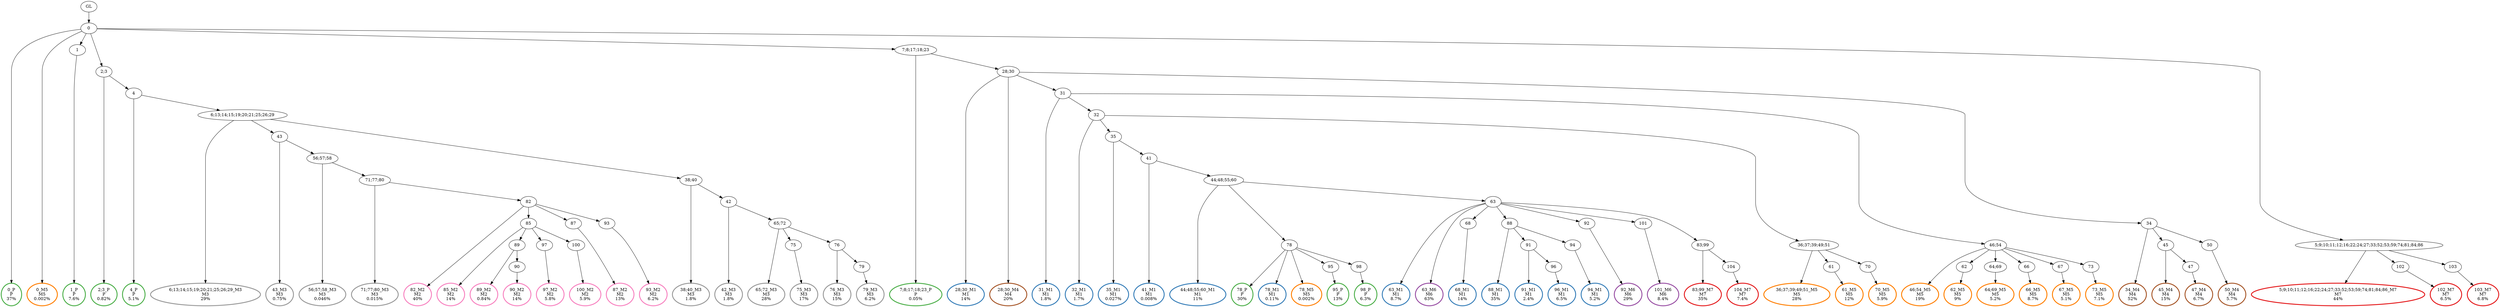 digraph T {
	{
		rank=same
		119 [penwidth=3,colorscheme=set19,color=3,label="0_P\nP\n37%"]
		117 [penwidth=3,colorscheme=set19,color=3,label="1_P\nP\n7.6%"]
		115 [penwidth=3,colorscheme=set19,color=3,label="2;3_P\nP\n0.82%"]
		113 [penwidth=3,colorscheme=set19,color=3,label="4_P\nP\n5.1%"]
		111 [penwidth=3,colorscheme=set19,color=3,label="7;8;17;18;23_P\nP\n0.05%"]
		103 [penwidth=3,colorscheme=set19,color=3,label="78_P\nP\n30%"]
		101 [penwidth=3,colorscheme=set19,color=3,label="95_P\nP\n13%"]
		99 [penwidth=3,colorscheme=set19,color=3,label="98_P\nP\n6.3%"]
		98 [penwidth=3,colorscheme=set19,color=2,label="28;30_M1\nM1\n14%"]
		97 [penwidth=3,colorscheme=set19,color=2,label="31_M1\nM1\n1.8%"]
		96 [penwidth=3,colorscheme=set19,color=2,label="32_M1\nM1\n1.7%"]
		95 [penwidth=3,colorscheme=set19,color=2,label="35_M1\nM1\n0.027%"]
		94 [penwidth=3,colorscheme=set19,color=2,label="41_M1\nM1\n0.008%"]
		93 [penwidth=3,colorscheme=set19,color=2,label="44;48;55;60_M1\nM1\n11%"]
		91 [penwidth=3,colorscheme=set19,color=2,label="63_M1\nM1\n8.7%"]
		89 [penwidth=3,colorscheme=set19,color=2,label="68_M1\nM1\n14%"]
		87 [penwidth=3,colorscheme=set19,color=2,label="88_M1\nM1\n35%"]
		85 [penwidth=3,colorscheme=set19,color=2,label="91_M1\nM1\n2.4%"]
		83 [penwidth=3,colorscheme=set19,color=2,label="96_M1\nM1\n6.5%"]
		81 [penwidth=3,colorscheme=set19,color=2,label="94_M1\nM1\n5.2%"]
		80 [penwidth=3,colorscheme=set19,color=2,label="78_M1\nM1\n0.11%"]
		74 [penwidth=3,colorscheme=set19,color=8,label="82_M2\nM2\n40%"]
		72 [penwidth=3,colorscheme=set19,color=8,label="85_M2\nM2\n14%"]
		70 [penwidth=3,colorscheme=set19,color=8,label="89_M2\nM2\n0.84%"]
		68 [penwidth=3,colorscheme=set19,color=8,label="90_M2\nM2\n14%"]
		66 [penwidth=3,colorscheme=set19,color=8,label="97_M2\nM2\n5.8%"]
		64 [penwidth=3,colorscheme=set19,color=8,label="100_M2\nM2\n5.9%"]
		62 [penwidth=3,colorscheme=set19,color=8,label="87_M2\nM2\n13%"]
		60 [penwidth=3,colorscheme=set19,color=8,label="93_M2\nM2\n6.2%"]
		59 [penwidth=3,colorscheme=set19,color=9,label="6;13;14;15;19;20;21;25;26;29_M3\nM3\n29%"]
		57 [penwidth=3,colorscheme=set19,color=9,label="38;40_M3\nM3\n1.8%"]
		55 [penwidth=3,colorscheme=set19,color=9,label="42_M3\nM3\n1.8%"]
		53 [penwidth=3,colorscheme=set19,color=9,label="65;72_M3\nM3\n28%"]
		51 [penwidth=3,colorscheme=set19,color=9,label="75_M3\nM3\n17%"]
		49 [penwidth=3,colorscheme=set19,color=9,label="76_M3\nM3\n15%"]
		47 [penwidth=3,colorscheme=set19,color=9,label="79_M3\nM3\n6.2%"]
		46 [penwidth=3,colorscheme=set19,color=9,label="43_M3\nM3\n0.75%"]
		45 [penwidth=3,colorscheme=set19,color=9,label="56;57;58_M3\nM3\n0.046%"]
		44 [penwidth=3,colorscheme=set19,color=9,label="71;77;80_M3\nM3\n0.015%"]
		43 [penwidth=3,colorscheme=set19,color=7,label="28;30_M4\nM4\n20%"]
		41 [penwidth=3,colorscheme=set19,color=7,label="34_M4\nM4\n52%"]
		39 [penwidth=3,colorscheme=set19,color=7,label="45_M4\nM4\n15%"]
		37 [penwidth=3,colorscheme=set19,color=7,label="47_M4\nM4\n6.7%"]
		35 [penwidth=3,colorscheme=set19,color=7,label="50_M4\nM4\n5.7%"]
		34 [penwidth=3,colorscheme=set19,color=5,label="0_M5\nM5\n0.002%"]
		33 [penwidth=3,colorscheme=set19,color=5,label="78_M5\nM5\n0.002%"]
		31 [penwidth=3,colorscheme=set19,color=5,label="36;37;39;49;51_M5\nM5\n28%"]
		29 [penwidth=3,colorscheme=set19,color=5,label="61_M5\nM5\n12%"]
		27 [penwidth=3,colorscheme=set19,color=5,label="70_M5\nM5\n5.9%"]
		25 [penwidth=3,colorscheme=set19,color=5,label="46;54_M5\nM5\n19%"]
		23 [penwidth=3,colorscheme=set19,color=5,label="62_M5\nM5\n9%"]
		21 [penwidth=3,colorscheme=set19,color=5,label="64;69_M5\nM5\n5.2%"]
		19 [penwidth=3,colorscheme=set19,color=5,label="66_M5\nM5\n8.7%"]
		17 [penwidth=3,colorscheme=set19,color=5,label="67_M5\nM5\n5.1%"]
		15 [penwidth=3,colorscheme=set19,color=5,label="73_M5\nM5\n7.1%"]
		14 [penwidth=3,colorscheme=set19,color=4,label="63_M6\nM6\n63%"]
		12 [penwidth=3,colorscheme=set19,color=4,label="92_M6\nM6\n29%"]
		10 [penwidth=3,colorscheme=set19,color=4,label="101_M6\nM6\n8.4%"]
		8 [penwidth=3,colorscheme=set19,color=1,label="5;9;10;11;12;16;22;24;27;33;52;53;59;74;81;84;86_M7\nM7\n44%"]
		6 [penwidth=3,colorscheme=set19,color=1,label="102_M7\nM7\n6.5%"]
		4 [penwidth=3,colorscheme=set19,color=1,label="103_M7\nM7\n6.8%"]
		2 [penwidth=3,colorscheme=set19,color=1,label="83;99_M7\nM7\n35%"]
		0 [penwidth=3,colorscheme=set19,color=1,label="104_M7\nM7\n7.4%"]
	}
	121 [label="GL"]
	120 [label="0"]
	118 [label="1"]
	116 [label="2;3"]
	114 [label="4"]
	112 [label="7;8;17;18;23"]
	110 [label="28;30"]
	109 [label="31"]
	108 [label="32"]
	107 [label="35"]
	106 [label="41"]
	105 [label="44;48;55;60"]
	104 [label="78"]
	102 [label="95"]
	100 [label="98"]
	92 [label="63"]
	90 [label="68"]
	88 [label="88"]
	86 [label="91"]
	84 [label="96"]
	82 [label="94"]
	79 [label="6;13;14;15;19;20;21;25;26;29"]
	78 [label="43"]
	77 [label="56;57;58"]
	76 [label="71;77;80"]
	75 [label="82"]
	73 [label="85"]
	71 [label="89"]
	69 [label="90"]
	67 [label="97"]
	65 [label="100"]
	63 [label="87"]
	61 [label="93"]
	58 [label="38;40"]
	56 [label="42"]
	54 [label="65;72"]
	52 [label="75"]
	50 [label="76"]
	48 [label="79"]
	42 [label="34"]
	40 [label="45"]
	38 [label="47"]
	36 [label="50"]
	32 [label="36;37;39;49;51"]
	30 [label="61"]
	28 [label="70"]
	26 [label="46;54"]
	24 [label="62"]
	22 [label="64;69"]
	20 [label="66"]
	18 [label="67"]
	16 [label="73"]
	13 [label="92"]
	11 [label="101"]
	9 [label="5;9;10;11;12;16;22;24;27;33;52;53;59;74;81;84;86"]
	7 [label="102"]
	5 [label="103"]
	3 [label="83;99"]
	1 [label="104"]
	121 -> 120
	120 -> 119
	120 -> 118
	120 -> 116
	120 -> 112
	120 -> 34
	120 -> 9
	118 -> 117
	116 -> 115
	116 -> 114
	114 -> 113
	114 -> 79
	112 -> 111
	112 -> 110
	110 -> 109
	110 -> 98
	110 -> 43
	110 -> 42
	109 -> 108
	109 -> 97
	109 -> 26
	108 -> 107
	108 -> 96
	108 -> 32
	107 -> 106
	107 -> 95
	106 -> 105
	106 -> 94
	105 -> 104
	105 -> 93
	105 -> 92
	104 -> 103
	104 -> 102
	104 -> 100
	104 -> 80
	104 -> 33
	102 -> 101
	100 -> 99
	92 -> 91
	92 -> 90
	92 -> 88
	92 -> 14
	92 -> 13
	92 -> 11
	92 -> 3
	90 -> 89
	88 -> 87
	88 -> 86
	88 -> 82
	86 -> 85
	86 -> 84
	84 -> 83
	82 -> 81
	79 -> 78
	79 -> 59
	79 -> 58
	78 -> 77
	78 -> 46
	77 -> 76
	77 -> 45
	76 -> 75
	76 -> 44
	75 -> 74
	75 -> 73
	75 -> 63
	75 -> 61
	73 -> 72
	73 -> 71
	73 -> 67
	73 -> 65
	71 -> 70
	71 -> 69
	69 -> 68
	67 -> 66
	65 -> 64
	63 -> 62
	61 -> 60
	58 -> 57
	58 -> 56
	56 -> 55
	56 -> 54
	54 -> 53
	54 -> 52
	54 -> 50
	52 -> 51
	50 -> 49
	50 -> 48
	48 -> 47
	42 -> 41
	42 -> 40
	42 -> 36
	40 -> 39
	40 -> 38
	38 -> 37
	36 -> 35
	32 -> 31
	32 -> 30
	32 -> 28
	30 -> 29
	28 -> 27
	26 -> 25
	26 -> 24
	26 -> 22
	26 -> 20
	26 -> 18
	26 -> 16
	24 -> 23
	22 -> 21
	20 -> 19
	18 -> 17
	16 -> 15
	13 -> 12
	11 -> 10
	9 -> 8
	9 -> 7
	9 -> 5
	7 -> 6
	5 -> 4
	3 -> 2
	3 -> 1
	1 -> 0
}
